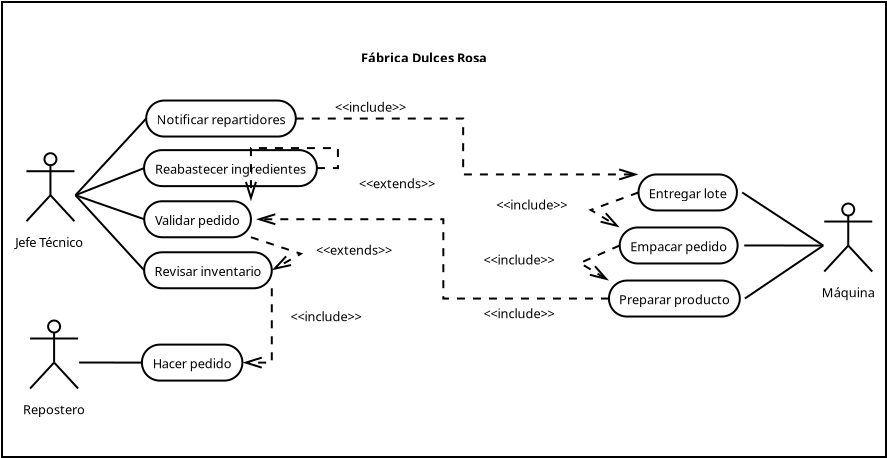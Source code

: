 <?xml version="1.0" encoding="UTF-8"?>
<dia:diagram xmlns:dia="http://www.lysator.liu.se/~alla/dia/">
  <dia:layer name="Background" visible="true" active="true">
    <dia:group>
      <dia:object type="Flowchart - Box" version="0" id="O0">
        <dia:attribute name="obj_pos">
          <dia:point val="0.889,0.631"/>
        </dia:attribute>
        <dia:attribute name="obj_bb">
          <dia:rectangle val="0.839,0.581;45.139,23.431"/>
        </dia:attribute>
        <dia:attribute name="elem_corner">
          <dia:point val="0.889,0.631"/>
        </dia:attribute>
        <dia:attribute name="elem_width">
          <dia:real val="44.2"/>
        </dia:attribute>
        <dia:attribute name="elem_height">
          <dia:real val="22.75"/>
        </dia:attribute>
        <dia:attribute name="show_background">
          <dia:boolean val="true"/>
        </dia:attribute>
        <dia:attribute name="padding">
          <dia:real val="0.5"/>
        </dia:attribute>
        <dia:attribute name="text">
          <dia:composite type="text">
            <dia:attribute name="string">
              <dia:string>##</dia:string>
            </dia:attribute>
            <dia:attribute name="font">
              <dia:font family="sans" style="0" name="Helvetica"/>
            </dia:attribute>
            <dia:attribute name="height">
              <dia:real val="0.8"/>
            </dia:attribute>
            <dia:attribute name="pos">
              <dia:point val="22.989,12.201"/>
            </dia:attribute>
            <dia:attribute name="color">
              <dia:color val="#000000"/>
            </dia:attribute>
            <dia:attribute name="alignment">
              <dia:enum val="1"/>
            </dia:attribute>
          </dia:composite>
        </dia:attribute>
      </dia:object>
      <dia:object type="Standard - Text" version="1" id="O1">
        <dia:attribute name="obj_pos">
          <dia:point val="22.989,12.006"/>
        </dia:attribute>
        <dia:attribute name="obj_bb">
          <dia:rectangle val="22.989,11.411;22.989,12.158"/>
        </dia:attribute>
        <dia:attribute name="text">
          <dia:composite type="text">
            <dia:attribute name="string">
              <dia:string>##</dia:string>
            </dia:attribute>
            <dia:attribute name="font">
              <dia:font family="sans" style="0" name="Helvetica"/>
            </dia:attribute>
            <dia:attribute name="height">
              <dia:real val="0.8"/>
            </dia:attribute>
            <dia:attribute name="pos">
              <dia:point val="22.989,12.006"/>
            </dia:attribute>
            <dia:attribute name="color">
              <dia:color val="#000000"/>
            </dia:attribute>
            <dia:attribute name="alignment">
              <dia:enum val="0"/>
            </dia:attribute>
          </dia:composite>
        </dia:attribute>
        <dia:attribute name="valign">
          <dia:enum val="3"/>
        </dia:attribute>
        <dia:connections>
          <dia:connection handle="0" to="O0" connection="16"/>
        </dia:connections>
      </dia:object>
      <dia:group>
        <dia:object type="UML - Actor" version="0" id="O2">
          <dia:attribute name="obj_pos">
            <dia:point val="3.311,10.292"/>
          </dia:attribute>
          <dia:attribute name="obj_bb">
            <dia:rectangle val="1.429,7.542;5.194,13.042"/>
          </dia:attribute>
          <dia:attribute name="meta">
            <dia:composite type="dict"/>
          </dia:attribute>
          <dia:attribute name="elem_corner">
            <dia:point val="2.061,7.592"/>
          </dia:attribute>
          <dia:attribute name="elem_width">
            <dia:real val="2.5"/>
          </dia:attribute>
          <dia:attribute name="elem_height">
            <dia:real val="5.4"/>
          </dia:attribute>
          <dia:attribute name="line_width">
            <dia:real val="0.1"/>
          </dia:attribute>
          <dia:attribute name="line_colour">
            <dia:color val="#000000"/>
          </dia:attribute>
          <dia:attribute name="fill_colour">
            <dia:color val="#ffffff"/>
          </dia:attribute>
          <dia:attribute name="text">
            <dia:composite type="text">
              <dia:attribute name="string">
                <dia:string>#Jefe Técnico#</dia:string>
              </dia:attribute>
              <dia:attribute name="font">
                <dia:font family="sans" style="0" name="Helvetica"/>
              </dia:attribute>
              <dia:attribute name="height">
                <dia:real val="0.8"/>
              </dia:attribute>
              <dia:attribute name="pos">
                <dia:point val="3.311,12.787"/>
              </dia:attribute>
              <dia:attribute name="color">
                <dia:color val="#000000"/>
              </dia:attribute>
              <dia:attribute name="alignment">
                <dia:enum val="1"/>
              </dia:attribute>
            </dia:composite>
          </dia:attribute>
        </dia:object>
        <dia:object type="UML - Actor" version="0" id="O3">
          <dia:attribute name="obj_pos">
            <dia:point val="3.494,18.656"/>
          </dia:attribute>
          <dia:attribute name="obj_bb">
            <dia:rectangle val="1.879,15.906;5.109,21.406"/>
          </dia:attribute>
          <dia:attribute name="meta">
            <dia:composite type="dict"/>
          </dia:attribute>
          <dia:attribute name="elem_corner">
            <dia:point val="2.244,15.956"/>
          </dia:attribute>
          <dia:attribute name="elem_width">
            <dia:real val="2.5"/>
          </dia:attribute>
          <dia:attribute name="elem_height">
            <dia:real val="5.4"/>
          </dia:attribute>
          <dia:attribute name="line_width">
            <dia:real val="0.1"/>
          </dia:attribute>
          <dia:attribute name="line_colour">
            <dia:color val="#000000"/>
          </dia:attribute>
          <dia:attribute name="fill_colour">
            <dia:color val="#ffffff"/>
          </dia:attribute>
          <dia:attribute name="text">
            <dia:composite type="text">
              <dia:attribute name="string">
                <dia:string>#Repostero#</dia:string>
              </dia:attribute>
              <dia:attribute name="font">
                <dia:font family="sans" style="0" name="Helvetica"/>
              </dia:attribute>
              <dia:attribute name="height">
                <dia:real val="0.8"/>
              </dia:attribute>
              <dia:attribute name="pos">
                <dia:point val="3.494,21.151"/>
              </dia:attribute>
              <dia:attribute name="color">
                <dia:color val="#000000"/>
              </dia:attribute>
              <dia:attribute name="alignment">
                <dia:enum val="1"/>
              </dia:attribute>
            </dia:composite>
          </dia:attribute>
        </dia:object>
        <dia:object type="UML - Activity" version="0" id="O4">
          <dia:attribute name="obj_pos">
            <dia:point val="8.099,5.559"/>
          </dia:attribute>
          <dia:attribute name="obj_bb">
            <dia:rectangle val="8.049,5.509;15.969,7.409"/>
          </dia:attribute>
          <dia:attribute name="meta">
            <dia:composite type="dict"/>
          </dia:attribute>
          <dia:attribute name="elem_corner">
            <dia:point val="8.099,5.559"/>
          </dia:attribute>
          <dia:attribute name="elem_width">
            <dia:real val="7.82"/>
          </dia:attribute>
          <dia:attribute name="elem_height">
            <dia:real val="1.8"/>
          </dia:attribute>
          <dia:attribute name="line_colour">
            <dia:color val="#000000"/>
          </dia:attribute>
          <dia:attribute name="fill_colour">
            <dia:color val="#ffffff"/>
          </dia:attribute>
          <dia:attribute name="text">
            <dia:composite type="text">
              <dia:attribute name="string">
                <dia:string>#Notificar repartidores#</dia:string>
              </dia:attribute>
              <dia:attribute name="font">
                <dia:font family="sans" style="0" name="Helvetica"/>
              </dia:attribute>
              <dia:attribute name="height">
                <dia:real val="0.8"/>
              </dia:attribute>
              <dia:attribute name="pos">
                <dia:point val="12.009,6.654"/>
              </dia:attribute>
              <dia:attribute name="color">
                <dia:color val="#000000"/>
              </dia:attribute>
              <dia:attribute name="alignment">
                <dia:enum val="1"/>
              </dia:attribute>
            </dia:composite>
          </dia:attribute>
        </dia:object>
        <dia:object type="UML - Activity" version="0" id="O5">
          <dia:attribute name="obj_pos">
            <dia:point val="7.992,8.036"/>
          </dia:attribute>
          <dia:attribute name="obj_bb">
            <dia:rectangle val="7.942,7.986;17.232,9.886"/>
          </dia:attribute>
          <dia:attribute name="meta">
            <dia:composite type="dict"/>
          </dia:attribute>
          <dia:attribute name="elem_corner">
            <dia:point val="7.992,8.036"/>
          </dia:attribute>
          <dia:attribute name="elem_width">
            <dia:real val="9.19"/>
          </dia:attribute>
          <dia:attribute name="elem_height">
            <dia:real val="1.8"/>
          </dia:attribute>
          <dia:attribute name="line_colour">
            <dia:color val="#000000"/>
          </dia:attribute>
          <dia:attribute name="fill_colour">
            <dia:color val="#ffffff"/>
          </dia:attribute>
          <dia:attribute name="text">
            <dia:composite type="text">
              <dia:attribute name="string">
                <dia:string>#Reabastecer ingredientes#</dia:string>
              </dia:attribute>
              <dia:attribute name="font">
                <dia:font family="sans" style="0" name="Helvetica"/>
              </dia:attribute>
              <dia:attribute name="height">
                <dia:real val="0.8"/>
              </dia:attribute>
              <dia:attribute name="pos">
                <dia:point val="12.587,9.131"/>
              </dia:attribute>
              <dia:attribute name="color">
                <dia:color val="#000000"/>
              </dia:attribute>
              <dia:attribute name="alignment">
                <dia:enum val="1"/>
              </dia:attribute>
            </dia:composite>
          </dia:attribute>
        </dia:object>
        <dia:object type="UML - Activity" version="0" id="O6">
          <dia:attribute name="obj_pos">
            <dia:point val="8.001,10.593"/>
          </dia:attribute>
          <dia:attribute name="obj_bb">
            <dia:rectangle val="7.951,10.543;13.638,12.443"/>
          </dia:attribute>
          <dia:attribute name="meta">
            <dia:composite type="dict"/>
          </dia:attribute>
          <dia:attribute name="elem_corner">
            <dia:point val="8.001,10.593"/>
          </dia:attribute>
          <dia:attribute name="elem_width">
            <dia:real val="5.588"/>
          </dia:attribute>
          <dia:attribute name="elem_height">
            <dia:real val="1.8"/>
          </dia:attribute>
          <dia:attribute name="line_colour">
            <dia:color val="#000000"/>
          </dia:attribute>
          <dia:attribute name="fill_colour">
            <dia:color val="#ffffff"/>
          </dia:attribute>
          <dia:attribute name="text">
            <dia:composite type="text">
              <dia:attribute name="string">
                <dia:string>#Validar pedido#</dia:string>
              </dia:attribute>
              <dia:attribute name="font">
                <dia:font family="sans" style="0" name="Helvetica"/>
              </dia:attribute>
              <dia:attribute name="height">
                <dia:real val="0.8"/>
              </dia:attribute>
              <dia:attribute name="pos">
                <dia:point val="10.794,11.688"/>
              </dia:attribute>
              <dia:attribute name="color">
                <dia:color val="#000000"/>
              </dia:attribute>
              <dia:attribute name="alignment">
                <dia:enum val="1"/>
              </dia:attribute>
            </dia:composite>
          </dia:attribute>
        </dia:object>
        <dia:object type="UML - Activity" version="0" id="O7">
          <dia:attribute name="obj_pos">
            <dia:point val="7.884,17.762"/>
          </dia:attribute>
          <dia:attribute name="obj_bb">
            <dia:rectangle val="7.834,17.712;13.209,19.612"/>
          </dia:attribute>
          <dia:attribute name="meta">
            <dia:composite type="dict"/>
          </dia:attribute>
          <dia:attribute name="elem_corner">
            <dia:point val="7.884,17.762"/>
          </dia:attribute>
          <dia:attribute name="elem_width">
            <dia:real val="5.275"/>
          </dia:attribute>
          <dia:attribute name="elem_height">
            <dia:real val="1.8"/>
          </dia:attribute>
          <dia:attribute name="line_colour">
            <dia:color val="#000000"/>
          </dia:attribute>
          <dia:attribute name="fill_colour">
            <dia:color val="#ffffff"/>
          </dia:attribute>
          <dia:attribute name="text">
            <dia:composite type="text">
              <dia:attribute name="string">
                <dia:string>#Hacer pedido#</dia:string>
              </dia:attribute>
              <dia:attribute name="font">
                <dia:font family="sans" style="0" name="Helvetica"/>
              </dia:attribute>
              <dia:attribute name="height">
                <dia:real val="0.8"/>
              </dia:attribute>
              <dia:attribute name="pos">
                <dia:point val="10.521,18.857"/>
              </dia:attribute>
              <dia:attribute name="color">
                <dia:color val="#000000"/>
              </dia:attribute>
              <dia:attribute name="alignment">
                <dia:enum val="1"/>
              </dia:attribute>
            </dia:composite>
          </dia:attribute>
        </dia:object>
        <dia:object type="Standard - Line" version="0" id="O8">
          <dia:attribute name="obj_pos">
            <dia:point val="4.561,10.292"/>
          </dia:attribute>
          <dia:attribute name="obj_bb">
            <dia:rectangle val="4.491,6.388;8.17,10.363"/>
          </dia:attribute>
          <dia:attribute name="conn_endpoints">
            <dia:point val="4.561,10.292"/>
            <dia:point val="8.099,6.459"/>
          </dia:attribute>
          <dia:attribute name="numcp">
            <dia:int val="1"/>
          </dia:attribute>
          <dia:connections>
            <dia:connection handle="0" to="O2" connection="4"/>
            <dia:connection handle="1" to="O4" connection="3"/>
          </dia:connections>
        </dia:object>
        <dia:object type="Standard - Line" version="0" id="O9">
          <dia:attribute name="obj_pos">
            <dia:point val="4.561,10.292"/>
          </dia:attribute>
          <dia:attribute name="obj_bb">
            <dia:rectangle val="4.496,8.871;8.057,10.357"/>
          </dia:attribute>
          <dia:attribute name="conn_endpoints">
            <dia:point val="4.561,10.292"/>
            <dia:point val="7.992,8.936"/>
          </dia:attribute>
          <dia:attribute name="numcp">
            <dia:int val="1"/>
          </dia:attribute>
          <dia:connections>
            <dia:connection handle="0" to="O2" connection="4"/>
            <dia:connection handle="1" to="O5" connection="3"/>
          </dia:connections>
        </dia:object>
        <dia:object type="Standard - Line" version="0" id="O10">
          <dia:attribute name="obj_pos">
            <dia:point val="4.561,10.292"/>
          </dia:attribute>
          <dia:attribute name="obj_bb">
            <dia:rectangle val="4.498,10.228;8.064,11.556"/>
          </dia:attribute>
          <dia:attribute name="conn_endpoints">
            <dia:point val="4.561,10.292"/>
            <dia:point val="8.001,11.493"/>
          </dia:attribute>
          <dia:attribute name="numcp">
            <dia:int val="1"/>
          </dia:attribute>
          <dia:connections>
            <dia:connection handle="0" to="O2" connection="4"/>
            <dia:connection handle="1" to="O6" connection="3"/>
          </dia:connections>
        </dia:object>
        <dia:object type="Standard - Line" version="0" id="O11">
          <dia:attribute name="obj_pos">
            <dia:point val="4.744,18.656"/>
          </dia:attribute>
          <dia:attribute name="obj_bb">
            <dia:rectangle val="4.694,18.606;7.934,18.712"/>
          </dia:attribute>
          <dia:attribute name="conn_endpoints">
            <dia:point val="4.744,18.656"/>
            <dia:point val="7.884,18.662"/>
          </dia:attribute>
          <dia:attribute name="numcp">
            <dia:int val="1"/>
          </dia:attribute>
          <dia:connections>
            <dia:connection handle="0" to="O3" connection="4"/>
            <dia:connection handle="1" to="O7" connection="3"/>
          </dia:connections>
        </dia:object>
        <dia:object type="Standard - Line" version="0" id="O12">
          <dia:attribute name="obj_pos">
            <dia:point val="41.951,12.808"/>
          </dia:attribute>
          <dia:attribute name="obj_bb">
            <dia:rectangle val="37.828,10.084;42.02,12.877"/>
          </dia:attribute>
          <dia:attribute name="conn_endpoints">
            <dia:point val="41.951,12.808"/>
            <dia:point val="37.898,10.153"/>
          </dia:attribute>
          <dia:attribute name="numcp">
            <dia:int val="1"/>
          </dia:attribute>
          <dia:connections>
            <dia:connection handle="0" to="O40" connection="3"/>
            <dia:connection handle="1" to="O41" connection="4"/>
          </dia:connections>
        </dia:object>
        <dia:object type="Standard - Text" version="1" id="O13">
          <dia:attribute name="obj_pos">
            <dia:point val="18.837,3.65"/>
          </dia:attribute>
          <dia:attribute name="obj_bb">
            <dia:rectangle val="18.837,3.055;26.067,3.802"/>
          </dia:attribute>
          <dia:attribute name="text">
            <dia:composite type="text">
              <dia:attribute name="string">
                <dia:string>#Fábrica Dulces Rosa#</dia:string>
              </dia:attribute>
              <dia:attribute name="font">
                <dia:font family="sans" style="80" name="Helvetica-Bold"/>
              </dia:attribute>
              <dia:attribute name="height">
                <dia:real val="0.8"/>
              </dia:attribute>
              <dia:attribute name="pos">
                <dia:point val="18.837,3.65"/>
              </dia:attribute>
              <dia:attribute name="color">
                <dia:color val="#000000"/>
              </dia:attribute>
              <dia:attribute name="alignment">
                <dia:enum val="0"/>
              </dia:attribute>
            </dia:composite>
          </dia:attribute>
          <dia:attribute name="valign">
            <dia:enum val="3"/>
          </dia:attribute>
        </dia:object>
        <dia:object type="Standard - Text" version="1" id="O14">
          <dia:attribute name="obj_pos">
            <dia:point val="3.311,12.992"/>
          </dia:attribute>
          <dia:attribute name="obj_bb">
            <dia:rectangle val="3.311,12.397;3.311,13.145"/>
          </dia:attribute>
          <dia:attribute name="text">
            <dia:composite type="text">
              <dia:attribute name="string">
                <dia:string>##</dia:string>
              </dia:attribute>
              <dia:attribute name="font">
                <dia:font family="sans" style="0" name="Helvetica"/>
              </dia:attribute>
              <dia:attribute name="height">
                <dia:real val="0.8"/>
              </dia:attribute>
              <dia:attribute name="pos">
                <dia:point val="3.311,12.992"/>
              </dia:attribute>
              <dia:attribute name="color">
                <dia:color val="#000000"/>
              </dia:attribute>
              <dia:attribute name="alignment">
                <dia:enum val="0"/>
              </dia:attribute>
            </dia:composite>
          </dia:attribute>
          <dia:attribute name="valign">
            <dia:enum val="3"/>
          </dia:attribute>
          <dia:connections>
            <dia:connection handle="0" to="O2" connection="6"/>
          </dia:connections>
        </dia:object>
        <dia:object type="Standard - Text" version="1" id="O15">
          <dia:attribute name="obj_pos">
            <dia:point val="3.311,10.292"/>
          </dia:attribute>
          <dia:attribute name="obj_bb">
            <dia:rectangle val="3.311,9.697;3.311,10.444"/>
          </dia:attribute>
          <dia:attribute name="text">
            <dia:composite type="text">
              <dia:attribute name="string">
                <dia:string>##</dia:string>
              </dia:attribute>
              <dia:attribute name="font">
                <dia:font family="sans" style="0" name="Helvetica"/>
              </dia:attribute>
              <dia:attribute name="height">
                <dia:real val="0.8"/>
              </dia:attribute>
              <dia:attribute name="pos">
                <dia:point val="3.311,10.292"/>
              </dia:attribute>
              <dia:attribute name="color">
                <dia:color val="#000000"/>
              </dia:attribute>
              <dia:attribute name="alignment">
                <dia:enum val="0"/>
              </dia:attribute>
            </dia:composite>
          </dia:attribute>
          <dia:attribute name="valign">
            <dia:enum val="3"/>
          </dia:attribute>
          <dia:connections>
            <dia:connection handle="0" to="O2" connection="8"/>
          </dia:connections>
        </dia:object>
        <dia:object type="Standard - Text" version="1" id="O16">
          <dia:attribute name="obj_pos">
            <dia:point val="13.623,6.264"/>
          </dia:attribute>
          <dia:attribute name="obj_bb">
            <dia:rectangle val="13.623,5.669;13.623,6.417"/>
          </dia:attribute>
          <dia:attribute name="text">
            <dia:composite type="text">
              <dia:attribute name="string">
                <dia:string>##</dia:string>
              </dia:attribute>
              <dia:attribute name="font">
                <dia:font family="sans" style="0" name="Helvetica"/>
              </dia:attribute>
              <dia:attribute name="height">
                <dia:real val="0.8"/>
              </dia:attribute>
              <dia:attribute name="pos">
                <dia:point val="13.623,6.264"/>
              </dia:attribute>
              <dia:attribute name="color">
                <dia:color val="#000000"/>
              </dia:attribute>
              <dia:attribute name="alignment">
                <dia:enum val="0"/>
              </dia:attribute>
            </dia:composite>
          </dia:attribute>
          <dia:attribute name="valign">
            <dia:enum val="3"/>
          </dia:attribute>
        </dia:object>
        <dia:object type="Standard - Text" version="1" id="O17">
          <dia:attribute name="obj_pos">
            <dia:point val="12.35,10.083"/>
          </dia:attribute>
          <dia:attribute name="obj_bb">
            <dia:rectangle val="12.35,9.488;12.35,10.235"/>
          </dia:attribute>
          <dia:attribute name="text">
            <dia:composite type="text">
              <dia:attribute name="string">
                <dia:string>##</dia:string>
              </dia:attribute>
              <dia:attribute name="font">
                <dia:font family="sans" style="0" name="Helvetica"/>
              </dia:attribute>
              <dia:attribute name="height">
                <dia:real val="0.8"/>
              </dia:attribute>
              <dia:attribute name="pos">
                <dia:point val="12.35,10.083"/>
              </dia:attribute>
              <dia:attribute name="color">
                <dia:color val="#000000"/>
              </dia:attribute>
              <dia:attribute name="alignment">
                <dia:enum val="0"/>
              </dia:attribute>
            </dia:composite>
          </dia:attribute>
          <dia:attribute name="valign">
            <dia:enum val="3"/>
          </dia:attribute>
        </dia:object>
        <dia:object type="Standard - Text" version="1" id="O18">
          <dia:attribute name="obj_pos">
            <dia:point val="44.451,15.508"/>
          </dia:attribute>
          <dia:attribute name="obj_bb">
            <dia:rectangle val="44.451,14.913;44.451,15.66"/>
          </dia:attribute>
          <dia:attribute name="text">
            <dia:composite type="text">
              <dia:attribute name="string">
                <dia:string>##</dia:string>
              </dia:attribute>
              <dia:attribute name="font">
                <dia:font family="sans" style="0" name="Helvetica"/>
              </dia:attribute>
              <dia:attribute name="height">
                <dia:real val="0.8"/>
              </dia:attribute>
              <dia:attribute name="pos">
                <dia:point val="44.451,15.508"/>
              </dia:attribute>
              <dia:attribute name="color">
                <dia:color val="#000000"/>
              </dia:attribute>
              <dia:attribute name="alignment">
                <dia:enum val="0"/>
              </dia:attribute>
            </dia:composite>
          </dia:attribute>
          <dia:attribute name="valign">
            <dia:enum val="3"/>
          </dia:attribute>
          <dia:connections>
            <dia:connection handle="0" to="O40" connection="7"/>
          </dia:connections>
        </dia:object>
        <dia:object type="Standard - Text" version="1" id="O19">
          <dia:attribute name="obj_pos">
            <dia:point val="26.068,13.83"/>
          </dia:attribute>
          <dia:attribute name="obj_bb">
            <dia:rectangle val="26.068,13.235;26.068,13.983"/>
          </dia:attribute>
          <dia:attribute name="text">
            <dia:composite type="text">
              <dia:attribute name="string">
                <dia:string>##</dia:string>
              </dia:attribute>
              <dia:attribute name="font">
                <dia:font family="sans" style="0" name="Helvetica"/>
              </dia:attribute>
              <dia:attribute name="height">
                <dia:real val="0.8"/>
              </dia:attribute>
              <dia:attribute name="pos">
                <dia:point val="26.068,13.83"/>
              </dia:attribute>
              <dia:attribute name="color">
                <dia:color val="#000000"/>
              </dia:attribute>
              <dia:attribute name="alignment">
                <dia:enum val="0"/>
              </dia:attribute>
            </dia:composite>
          </dia:attribute>
          <dia:attribute name="valign">
            <dia:enum val="3"/>
          </dia:attribute>
        </dia:object>
        <dia:object type="Standard - Text" version="1" id="O20">
          <dia:attribute name="obj_pos">
            <dia:point val="9.168,13.689"/>
          </dia:attribute>
          <dia:attribute name="obj_bb">
            <dia:rectangle val="9.168,13.094;9.168,13.841"/>
          </dia:attribute>
          <dia:attribute name="text">
            <dia:composite type="text">
              <dia:attribute name="string">
                <dia:string>##</dia:string>
              </dia:attribute>
              <dia:attribute name="font">
                <dia:font family="sans" style="0" name="Helvetica"/>
              </dia:attribute>
              <dia:attribute name="height">
                <dia:real val="0.8"/>
              </dia:attribute>
              <dia:attribute name="pos">
                <dia:point val="9.168,13.689"/>
              </dia:attribute>
              <dia:attribute name="color">
                <dia:color val="#000000"/>
              </dia:attribute>
              <dia:attribute name="alignment">
                <dia:enum val="0"/>
              </dia:attribute>
            </dia:composite>
          </dia:attribute>
          <dia:attribute name="valign">
            <dia:enum val="3"/>
          </dia:attribute>
        </dia:object>
        <dia:object type="Standard - Text" version="1" id="O21">
          <dia:attribute name="obj_pos">
            <dia:point val="25.573,19.346"/>
          </dia:attribute>
          <dia:attribute name="obj_bb">
            <dia:rectangle val="25.573,18.751;25.573,19.498"/>
          </dia:attribute>
          <dia:attribute name="text">
            <dia:composite type="text">
              <dia:attribute name="string">
                <dia:string>##</dia:string>
              </dia:attribute>
              <dia:attribute name="font">
                <dia:font family="sans" style="0" name="Helvetica"/>
              </dia:attribute>
              <dia:attribute name="height">
                <dia:real val="0.8"/>
              </dia:attribute>
              <dia:attribute name="pos">
                <dia:point val="25.573,19.346"/>
              </dia:attribute>
              <dia:attribute name="color">
                <dia:color val="#000000"/>
              </dia:attribute>
              <dia:attribute name="alignment">
                <dia:enum val="0"/>
              </dia:attribute>
            </dia:composite>
          </dia:attribute>
          <dia:attribute name="valign">
            <dia:enum val="3"/>
          </dia:attribute>
        </dia:object>
        <dia:object type="Standard - Text" version="1" id="O22">
          <dia:attribute name="obj_pos">
            <dia:point val="3.494,18.656"/>
          </dia:attribute>
          <dia:attribute name="obj_bb">
            <dia:rectangle val="3.494,18.061;3.494,18.808"/>
          </dia:attribute>
          <dia:attribute name="text">
            <dia:composite type="text">
              <dia:attribute name="string">
                <dia:string>##</dia:string>
              </dia:attribute>
              <dia:attribute name="font">
                <dia:font family="sans" style="0" name="Helvetica"/>
              </dia:attribute>
              <dia:attribute name="height">
                <dia:real val="0.8"/>
              </dia:attribute>
              <dia:attribute name="pos">
                <dia:point val="3.494,18.656"/>
              </dia:attribute>
              <dia:attribute name="color">
                <dia:color val="#000000"/>
              </dia:attribute>
              <dia:attribute name="alignment">
                <dia:enum val="0"/>
              </dia:attribute>
            </dia:composite>
          </dia:attribute>
          <dia:attribute name="valign">
            <dia:enum val="3"/>
          </dia:attribute>
          <dia:connections>
            <dia:connection handle="0" to="O3" connection="8"/>
          </dia:connections>
        </dia:object>
        <dia:object type="UML - Activity" version="0" id="O23">
          <dia:attribute name="obj_pos">
            <dia:point val="7.996,13.145"/>
          </dia:attribute>
          <dia:attribute name="obj_bb">
            <dia:rectangle val="7.946,13.095;14.844,14.995"/>
          </dia:attribute>
          <dia:attribute name="meta">
            <dia:composite type="dict"/>
          </dia:attribute>
          <dia:attribute name="elem_corner">
            <dia:point val="7.996,13.145"/>
          </dia:attribute>
          <dia:attribute name="elem_width">
            <dia:real val="6.798"/>
          </dia:attribute>
          <dia:attribute name="elem_height">
            <dia:real val="1.8"/>
          </dia:attribute>
          <dia:attribute name="line_colour">
            <dia:color val="#000000"/>
          </dia:attribute>
          <dia:attribute name="fill_colour">
            <dia:color val="#ffffff"/>
          </dia:attribute>
          <dia:attribute name="text">
            <dia:composite type="text">
              <dia:attribute name="string">
                <dia:string>#Revisar inventario#</dia:string>
              </dia:attribute>
              <dia:attribute name="font">
                <dia:font family="sans" style="0" name="Helvetica"/>
              </dia:attribute>
              <dia:attribute name="height">
                <dia:real val="0.8"/>
              </dia:attribute>
              <dia:attribute name="pos">
                <dia:point val="11.395,14.24"/>
              </dia:attribute>
              <dia:attribute name="color">
                <dia:color val="#000000"/>
              </dia:attribute>
              <dia:attribute name="alignment">
                <dia:enum val="1"/>
              </dia:attribute>
            </dia:composite>
          </dia:attribute>
        </dia:object>
        <dia:object type="Standard - Line" version="0" id="O24">
          <dia:attribute name="obj_pos">
            <dia:point val="4.561,10.292"/>
          </dia:attribute>
          <dia:attribute name="obj_bb">
            <dia:rectangle val="4.491,10.221;8.067,14.116"/>
          </dia:attribute>
          <dia:attribute name="conn_endpoints">
            <dia:point val="4.561,10.292"/>
            <dia:point val="7.996,14.045"/>
          </dia:attribute>
          <dia:attribute name="numcp">
            <dia:int val="1"/>
          </dia:attribute>
          <dia:connections>
            <dia:connection handle="0" to="O2" connection="4"/>
            <dia:connection handle="1" to="O23" connection="3"/>
          </dia:connections>
        </dia:object>
        <dia:object type="Standard - Text" version="1" id="O25">
          <dia:attribute name="obj_pos">
            <dia:point val="11.572,11.638"/>
          </dia:attribute>
          <dia:attribute name="obj_bb">
            <dia:rectangle val="11.572,11.043;11.572,11.791"/>
          </dia:attribute>
          <dia:attribute name="text">
            <dia:composite type="text">
              <dia:attribute name="string">
                <dia:string>##</dia:string>
              </dia:attribute>
              <dia:attribute name="font">
                <dia:font family="sans" style="0" name="Helvetica"/>
              </dia:attribute>
              <dia:attribute name="height">
                <dia:real val="0.8"/>
              </dia:attribute>
              <dia:attribute name="pos">
                <dia:point val="11.572,11.638"/>
              </dia:attribute>
              <dia:attribute name="color">
                <dia:color val="#000000"/>
              </dia:attribute>
              <dia:attribute name="alignment">
                <dia:enum val="0"/>
              </dia:attribute>
            </dia:composite>
          </dia:attribute>
          <dia:attribute name="valign">
            <dia:enum val="3"/>
          </dia:attribute>
        </dia:object>
        <dia:object type="UML - Dependency" version="1" id="O26">
          <dia:attribute name="obj_pos">
            <dia:point val="14.794,14.945"/>
          </dia:attribute>
          <dia:attribute name="obj_bb">
            <dia:rectangle val="12.709,14.895;14.844,20.262"/>
          </dia:attribute>
          <dia:attribute name="meta">
            <dia:composite type="dict"/>
          </dia:attribute>
          <dia:attribute name="orth_points">
            <dia:point val="14.794,14.945"/>
            <dia:point val="14.794,18.662"/>
            <dia:point val="13.159,18.662"/>
          </dia:attribute>
          <dia:attribute name="orth_orient">
            <dia:enum val="1"/>
            <dia:enum val="0"/>
          </dia:attribute>
          <dia:attribute name="orth_autoroute">
            <dia:boolean val="true"/>
          </dia:attribute>
          <dia:attribute name="text_colour">
            <dia:color val="#000000"/>
          </dia:attribute>
          <dia:attribute name="line_colour">
            <dia:color val="#000000"/>
          </dia:attribute>
          <dia:attribute name="name">
            <dia:string>##</dia:string>
          </dia:attribute>
          <dia:attribute name="stereotype">
            <dia:string>##</dia:string>
          </dia:attribute>
          <dia:attribute name="draw_arrow">
            <dia:boolean val="true"/>
          </dia:attribute>
          <dia:connections>
            <dia:connection handle="0" to="O23" connection="7"/>
            <dia:connection handle="1" to="O7" connection="4"/>
          </dia:connections>
        </dia:object>
        <dia:object type="Standard - Text" version="1" id="O27">
          <dia:attribute name="obj_pos">
            <dia:point val="15.32,16.588"/>
          </dia:attribute>
          <dia:attribute name="obj_bb">
            <dia:rectangle val="15.32,15.993;19.79,16.74"/>
          </dia:attribute>
          <dia:attribute name="text">
            <dia:composite type="text">
              <dia:attribute name="string">
                <dia:string>#&lt;&lt;include&gt;&gt;#</dia:string>
              </dia:attribute>
              <dia:attribute name="font">
                <dia:font family="sans" style="0" name="Helvetica"/>
              </dia:attribute>
              <dia:attribute name="height">
                <dia:real val="0.8"/>
              </dia:attribute>
              <dia:attribute name="pos">
                <dia:point val="15.32,16.588"/>
              </dia:attribute>
              <dia:attribute name="color">
                <dia:color val="#000000"/>
              </dia:attribute>
              <dia:attribute name="alignment">
                <dia:enum val="0"/>
              </dia:attribute>
            </dia:composite>
          </dia:attribute>
          <dia:attribute name="valign">
            <dia:enum val="3"/>
          </dia:attribute>
        </dia:object>
        <dia:object type="UML - Dependency" version="1" id="O28">
          <dia:attribute name="obj_pos">
            <dia:point val="13.588,12.393"/>
          </dia:attribute>
          <dia:attribute name="obj_bb">
            <dia:rectangle val="13.538,12.343;16.344,14.819"/>
          </dia:attribute>
          <dia:attribute name="meta">
            <dia:composite type="dict"/>
          </dia:attribute>
          <dia:attribute name="orth_points">
            <dia:point val="13.588,12.393"/>
            <dia:point val="16.244,12.393"/>
            <dia:point val="16.244,14.045"/>
            <dia:point val="14.794,14.045"/>
          </dia:attribute>
          <dia:attribute name="orth_orient">
            <dia:enum val="0"/>
            <dia:enum val="1"/>
            <dia:enum val="0"/>
          </dia:attribute>
          <dia:attribute name="orth_autoroute">
            <dia:boolean val="true"/>
          </dia:attribute>
          <dia:attribute name="text_colour">
            <dia:color val="#000000"/>
          </dia:attribute>
          <dia:attribute name="line_colour">
            <dia:color val="#000000"/>
          </dia:attribute>
          <dia:attribute name="name">
            <dia:string>##</dia:string>
          </dia:attribute>
          <dia:attribute name="stereotype">
            <dia:string>##</dia:string>
          </dia:attribute>
          <dia:attribute name="draw_arrow">
            <dia:boolean val="true"/>
          </dia:attribute>
          <dia:connections>
            <dia:connection handle="0" to="O6" connection="7"/>
            <dia:connection handle="1" to="O23" connection="4"/>
          </dia:connections>
        </dia:object>
        <dia:object type="Standard - Text" version="1" id="O29">
          <dia:attribute name="obj_pos">
            <dia:point val="16.593,13.264"/>
          </dia:attribute>
          <dia:attribute name="obj_bb">
            <dia:rectangle val="16.593,12.669;21.297,13.417"/>
          </dia:attribute>
          <dia:attribute name="text">
            <dia:composite type="text">
              <dia:attribute name="string">
                <dia:string>#&lt;&lt;extends&gt;&gt;#</dia:string>
              </dia:attribute>
              <dia:attribute name="font">
                <dia:font family="sans" style="0" name="Helvetica"/>
              </dia:attribute>
              <dia:attribute name="height">
                <dia:real val="0.8"/>
              </dia:attribute>
              <dia:attribute name="pos">
                <dia:point val="16.593,13.264"/>
              </dia:attribute>
              <dia:attribute name="color">
                <dia:color val="#000000"/>
              </dia:attribute>
              <dia:attribute name="alignment">
                <dia:enum val="0"/>
              </dia:attribute>
            </dia:composite>
          </dia:attribute>
          <dia:attribute name="valign">
            <dia:enum val="3"/>
          </dia:attribute>
        </dia:object>
        <dia:object type="UML - Dependency" version="1" id="O30">
          <dia:attribute name="obj_pos">
            <dia:point val="17.182,8.936"/>
          </dia:attribute>
          <dia:attribute name="obj_bb">
            <dia:rectangle val="13.138,8.886;18.332,11.365"/>
          </dia:attribute>
          <dia:attribute name="meta">
            <dia:composite type="dict"/>
          </dia:attribute>
          <dia:attribute name="orth_points">
            <dia:point val="17.182,8.936"/>
            <dia:point val="18.232,8.936"/>
            <dia:point val="18.232,10.593"/>
            <dia:point val="13.588,10.593"/>
          </dia:attribute>
          <dia:attribute name="orth_orient">
            <dia:enum val="0"/>
            <dia:enum val="1"/>
            <dia:enum val="0"/>
          </dia:attribute>
          <dia:attribute name="orth_autoroute">
            <dia:boolean val="true"/>
          </dia:attribute>
          <dia:attribute name="text_colour">
            <dia:color val="#000000"/>
          </dia:attribute>
          <dia:attribute name="line_colour">
            <dia:color val="#000000"/>
          </dia:attribute>
          <dia:attribute name="name">
            <dia:string>##</dia:string>
          </dia:attribute>
          <dia:attribute name="stereotype">
            <dia:string>##</dia:string>
          </dia:attribute>
          <dia:attribute name="draw_arrow">
            <dia:boolean val="true"/>
          </dia:attribute>
          <dia:connections>
            <dia:connection handle="0" to="O5" connection="4"/>
            <dia:connection handle="1" to="O6" connection="2"/>
          </dia:connections>
        </dia:object>
        <dia:object type="Standard - Text" version="1" id="O31">
          <dia:attribute name="obj_pos">
            <dia:point val="18.742,9.942"/>
          </dia:attribute>
          <dia:attribute name="obj_bb">
            <dia:rectangle val="18.742,9.347;23.447,10.095"/>
          </dia:attribute>
          <dia:attribute name="text">
            <dia:composite type="text">
              <dia:attribute name="string">
                <dia:string>#&lt;&lt;extends&gt;&gt;#</dia:string>
              </dia:attribute>
              <dia:attribute name="font">
                <dia:font family="sans" style="0" name="Helvetica"/>
              </dia:attribute>
              <dia:attribute name="height">
                <dia:real val="0.8"/>
              </dia:attribute>
              <dia:attribute name="pos">
                <dia:point val="18.742,9.942"/>
              </dia:attribute>
              <dia:attribute name="color">
                <dia:color val="#000000"/>
              </dia:attribute>
              <dia:attribute name="alignment">
                <dia:enum val="0"/>
              </dia:attribute>
            </dia:composite>
          </dia:attribute>
          <dia:attribute name="valign">
            <dia:enum val="3"/>
          </dia:attribute>
        </dia:object>
        <dia:object type="Standard - Text" version="1" id="O32">
          <dia:attribute name="obj_pos">
            <dia:point val="43.201,12.808"/>
          </dia:attribute>
          <dia:attribute name="obj_bb">
            <dia:rectangle val="43.201,12.213;43.201,12.96"/>
          </dia:attribute>
          <dia:attribute name="text">
            <dia:composite type="text">
              <dia:attribute name="string">
                <dia:string>##</dia:string>
              </dia:attribute>
              <dia:attribute name="font">
                <dia:font family="sans" style="0" name="Helvetica"/>
              </dia:attribute>
              <dia:attribute name="height">
                <dia:real val="0.8"/>
              </dia:attribute>
              <dia:attribute name="pos">
                <dia:point val="43.201,12.808"/>
              </dia:attribute>
              <dia:attribute name="color">
                <dia:color val="#000000"/>
              </dia:attribute>
              <dia:attribute name="alignment">
                <dia:enum val="0"/>
              </dia:attribute>
            </dia:composite>
          </dia:attribute>
          <dia:attribute name="valign">
            <dia:enum val="3"/>
          </dia:attribute>
          <dia:connections>
            <dia:connection handle="0" to="O40" connection="8"/>
          </dia:connections>
        </dia:object>
        <dia:object type="Standard - Text" version="1" id="O33">
          <dia:attribute name="obj_pos">
            <dia:point val="30.31,10.436"/>
          </dia:attribute>
          <dia:attribute name="obj_bb">
            <dia:rectangle val="30.31,9.841;30.31,10.589"/>
          </dia:attribute>
          <dia:attribute name="text">
            <dia:composite type="text">
              <dia:attribute name="string">
                <dia:string>##</dia:string>
              </dia:attribute>
              <dia:attribute name="font">
                <dia:font family="sans" style="0" name="Helvetica"/>
              </dia:attribute>
              <dia:attribute name="height">
                <dia:real val="0.8"/>
              </dia:attribute>
              <dia:attribute name="pos">
                <dia:point val="30.31,10.436"/>
              </dia:attribute>
              <dia:attribute name="color">
                <dia:color val="#000000"/>
              </dia:attribute>
              <dia:attribute name="alignment">
                <dia:enum val="0"/>
              </dia:attribute>
            </dia:composite>
          </dia:attribute>
          <dia:attribute name="valign">
            <dia:enum val="3"/>
          </dia:attribute>
        </dia:object>
        <dia:object type="UML - Dependency" version="1" id="O34">
          <dia:attribute name="obj_pos">
            <dia:point val="31.237,15.459"/>
          </dia:attribute>
          <dia:attribute name="obj_bb">
            <dia:rectangle val="13.138,11.043;31.287,15.509"/>
          </dia:attribute>
          <dia:attribute name="meta">
            <dia:composite type="dict"/>
          </dia:attribute>
          <dia:attribute name="orth_points">
            <dia:point val="31.237,15.459"/>
            <dia:point val="22.956,15.459"/>
            <dia:point val="22.956,11.493"/>
            <dia:point val="13.588,11.493"/>
          </dia:attribute>
          <dia:attribute name="orth_orient">
            <dia:enum val="0"/>
            <dia:enum val="1"/>
            <dia:enum val="0"/>
          </dia:attribute>
          <dia:attribute name="orth_autoroute">
            <dia:boolean val="false"/>
          </dia:attribute>
          <dia:attribute name="text_colour">
            <dia:color val="#000000"/>
          </dia:attribute>
          <dia:attribute name="line_colour">
            <dia:color val="#000000"/>
          </dia:attribute>
          <dia:attribute name="name">
            <dia:string>##</dia:string>
          </dia:attribute>
          <dia:attribute name="stereotype">
            <dia:string>##</dia:string>
          </dia:attribute>
          <dia:attribute name="draw_arrow">
            <dia:boolean val="true"/>
          </dia:attribute>
          <dia:connections>
            <dia:connection handle="0" to="O43" connection="3"/>
            <dia:connection handle="1" to="O6" connection="4"/>
          </dia:connections>
        </dia:object>
        <dia:object type="Standard - Text" version="1" id="O35">
          <dia:attribute name="obj_pos">
            <dia:point val="24.965,16.448"/>
          </dia:attribute>
          <dia:attribute name="obj_bb">
            <dia:rectangle val="24.965,15.853;29.435,16.6"/>
          </dia:attribute>
          <dia:attribute name="text">
            <dia:composite type="text">
              <dia:attribute name="string">
                <dia:string>#&lt;&lt;include&gt;&gt;#</dia:string>
              </dia:attribute>
              <dia:attribute name="font">
                <dia:font family="sans" style="0" name="Helvetica"/>
              </dia:attribute>
              <dia:attribute name="height">
                <dia:real val="0.8"/>
              </dia:attribute>
              <dia:attribute name="pos">
                <dia:point val="24.965,16.448"/>
              </dia:attribute>
              <dia:attribute name="color">
                <dia:color val="#000000"/>
              </dia:attribute>
              <dia:attribute name="alignment">
                <dia:enum val="0"/>
              </dia:attribute>
            </dia:composite>
          </dia:attribute>
          <dia:attribute name="valign">
            <dia:enum val="3"/>
          </dia:attribute>
        </dia:object>
        <dia:object type="UML - Dependency" version="1" id="O36">
          <dia:attribute name="obj_pos">
            <dia:point val="31.775,12.804"/>
          </dia:attribute>
          <dia:attribute name="obj_bb">
            <dia:rectangle val="29.737,12.754;31.825,15.281"/>
          </dia:attribute>
          <dia:attribute name="meta">
            <dia:composite type="dict"/>
          </dia:attribute>
          <dia:attribute name="orth_points">
            <dia:point val="31.775,12.804"/>
            <dia:point val="29.787,12.804"/>
            <dia:point val="29.787,14.559"/>
            <dia:point val="31.237,14.559"/>
          </dia:attribute>
          <dia:attribute name="orth_orient">
            <dia:enum val="0"/>
            <dia:enum val="1"/>
            <dia:enum val="0"/>
          </dia:attribute>
          <dia:attribute name="orth_autoroute">
            <dia:boolean val="true"/>
          </dia:attribute>
          <dia:attribute name="text_colour">
            <dia:color val="#000000"/>
          </dia:attribute>
          <dia:attribute name="line_colour">
            <dia:color val="#000000"/>
          </dia:attribute>
          <dia:attribute name="name">
            <dia:string>##</dia:string>
          </dia:attribute>
          <dia:attribute name="stereotype">
            <dia:string>##</dia:string>
          </dia:attribute>
          <dia:attribute name="draw_arrow">
            <dia:boolean val="true"/>
          </dia:attribute>
          <dia:connections>
            <dia:connection handle="0" to="O42" connection="3"/>
            <dia:connection handle="1" to="O43" connection="0"/>
          </dia:connections>
        </dia:object>
        <dia:object type="Standard - Text" version="1" id="O37">
          <dia:attribute name="obj_pos">
            <dia:point val="24.965,13.761"/>
          </dia:attribute>
          <dia:attribute name="obj_bb">
            <dia:rectangle val="24.965,13.166;29.435,13.913"/>
          </dia:attribute>
          <dia:attribute name="text">
            <dia:composite type="text">
              <dia:attribute name="string">
                <dia:string>#&lt;&lt;include&gt;&gt;#</dia:string>
              </dia:attribute>
              <dia:attribute name="font">
                <dia:font family="sans" style="0" name="Helvetica"/>
              </dia:attribute>
              <dia:attribute name="height">
                <dia:real val="0.8"/>
              </dia:attribute>
              <dia:attribute name="pos">
                <dia:point val="24.965,13.761"/>
              </dia:attribute>
              <dia:attribute name="color">
                <dia:color val="#000000"/>
              </dia:attribute>
              <dia:attribute name="alignment">
                <dia:enum val="0"/>
              </dia:attribute>
            </dia:composite>
          </dia:attribute>
          <dia:attribute name="valign">
            <dia:enum val="3"/>
          </dia:attribute>
        </dia:object>
        <dia:object type="Standard - Line" version="0" id="O38">
          <dia:attribute name="obj_pos">
            <dia:point val="41.951,12.808"/>
          </dia:attribute>
          <dia:attribute name="obj_bb">
            <dia:rectangle val="37.95,12.754;42.001,12.858"/>
          </dia:attribute>
          <dia:attribute name="conn_endpoints">
            <dia:point val="41.951,12.808"/>
            <dia:point val="38.0,12.804"/>
          </dia:attribute>
          <dia:attribute name="numcp">
            <dia:int val="1"/>
          </dia:attribute>
          <dia:connections>
            <dia:connection handle="0" to="O40" connection="3"/>
            <dia:connection handle="1" to="O42" connection="4"/>
          </dia:connections>
        </dia:object>
        <dia:object type="Standard - Line" version="0" id="O39">
          <dia:attribute name="obj_pos">
            <dia:point val="41.951,12.808"/>
          </dia:attribute>
          <dia:attribute name="obj_bb">
            <dia:rectangle val="37.96,12.739;42.02,15.528"/>
          </dia:attribute>
          <dia:attribute name="conn_endpoints">
            <dia:point val="41.951,12.808"/>
            <dia:point val="38.03,15.459"/>
          </dia:attribute>
          <dia:attribute name="numcp">
            <dia:int val="1"/>
          </dia:attribute>
          <dia:connections>
            <dia:connection handle="0" to="O40" connection="3"/>
            <dia:connection handle="1" to="O43" connection="4"/>
          </dia:connections>
        </dia:object>
        <dia:object type="UML - Actor" version="0" id="O40">
          <dia:attribute name="obj_pos">
            <dia:point val="43.201,12.808"/>
          </dia:attribute>
          <dia:attribute name="obj_bb">
            <dia:rectangle val="41.835,10.058;44.567,15.558"/>
          </dia:attribute>
          <dia:attribute name="meta">
            <dia:composite type="dict"/>
          </dia:attribute>
          <dia:attribute name="elem_corner">
            <dia:point val="41.951,10.108"/>
          </dia:attribute>
          <dia:attribute name="elem_width">
            <dia:real val="2.5"/>
          </dia:attribute>
          <dia:attribute name="elem_height">
            <dia:real val="5.4"/>
          </dia:attribute>
          <dia:attribute name="line_width">
            <dia:real val="0.1"/>
          </dia:attribute>
          <dia:attribute name="line_colour">
            <dia:color val="#000000"/>
          </dia:attribute>
          <dia:attribute name="fill_colour">
            <dia:color val="#ffffff"/>
          </dia:attribute>
          <dia:attribute name="text">
            <dia:composite type="text">
              <dia:attribute name="string">
                <dia:string>#Máquina#</dia:string>
              </dia:attribute>
              <dia:attribute name="font">
                <dia:font family="sans" style="0" name="Helvetica"/>
              </dia:attribute>
              <dia:attribute name="height">
                <dia:real val="0.8"/>
              </dia:attribute>
              <dia:attribute name="pos">
                <dia:point val="43.201,15.303"/>
              </dia:attribute>
              <dia:attribute name="color">
                <dia:color val="#000000"/>
              </dia:attribute>
              <dia:attribute name="alignment">
                <dia:enum val="1"/>
              </dia:attribute>
            </dia:composite>
          </dia:attribute>
        </dia:object>
        <dia:object type="UML - Activity" version="0" id="O41">
          <dia:attribute name="obj_pos">
            <dia:point val="32.715,9.253"/>
          </dia:attribute>
          <dia:attribute name="obj_bb">
            <dia:rectangle val="32.665,9.203;37.947,11.103"/>
          </dia:attribute>
          <dia:attribute name="meta">
            <dia:composite type="dict"/>
          </dia:attribute>
          <dia:attribute name="elem_corner">
            <dia:point val="32.715,9.253"/>
          </dia:attribute>
          <dia:attribute name="elem_width">
            <dia:real val="5.183"/>
          </dia:attribute>
          <dia:attribute name="elem_height">
            <dia:real val="1.8"/>
          </dia:attribute>
          <dia:attribute name="line_colour">
            <dia:color val="#000000"/>
          </dia:attribute>
          <dia:attribute name="fill_colour">
            <dia:color val="#ffffff"/>
          </dia:attribute>
          <dia:attribute name="text">
            <dia:composite type="text">
              <dia:attribute name="string">
                <dia:string>#Entregar lote#</dia:string>
              </dia:attribute>
              <dia:attribute name="font">
                <dia:font family="sans" style="0" name="Helvetica"/>
              </dia:attribute>
              <dia:attribute name="height">
                <dia:real val="0.8"/>
              </dia:attribute>
              <dia:attribute name="pos">
                <dia:point val="35.306,10.348"/>
              </dia:attribute>
              <dia:attribute name="color">
                <dia:color val="#000000"/>
              </dia:attribute>
              <dia:attribute name="alignment">
                <dia:enum val="1"/>
              </dia:attribute>
            </dia:composite>
          </dia:attribute>
        </dia:object>
        <dia:object type="UML - Activity" version="0" id="O42">
          <dia:attribute name="obj_pos">
            <dia:point val="31.775,11.904"/>
          </dia:attribute>
          <dia:attribute name="obj_bb">
            <dia:rectangle val="31.725,11.854;38.05,13.754"/>
          </dia:attribute>
          <dia:attribute name="meta">
            <dia:composite type="dict"/>
          </dia:attribute>
          <dia:attribute name="elem_corner">
            <dia:point val="31.775,11.904"/>
          </dia:attribute>
          <dia:attribute name="elem_width">
            <dia:real val="6.225"/>
          </dia:attribute>
          <dia:attribute name="elem_height">
            <dia:real val="1.8"/>
          </dia:attribute>
          <dia:attribute name="line_colour">
            <dia:color val="#000000"/>
          </dia:attribute>
          <dia:attribute name="fill_colour">
            <dia:color val="#ffffff"/>
          </dia:attribute>
          <dia:attribute name="text">
            <dia:composite type="text">
              <dia:attribute name="string">
                <dia:string>#Empacar pedido#</dia:string>
              </dia:attribute>
              <dia:attribute name="font">
                <dia:font family="sans" style="0" name="Helvetica"/>
              </dia:attribute>
              <dia:attribute name="height">
                <dia:real val="0.8"/>
              </dia:attribute>
              <dia:attribute name="pos">
                <dia:point val="34.888,12.999"/>
              </dia:attribute>
              <dia:attribute name="color">
                <dia:color val="#000000"/>
              </dia:attribute>
              <dia:attribute name="alignment">
                <dia:enum val="1"/>
              </dia:attribute>
            </dia:composite>
          </dia:attribute>
        </dia:object>
        <dia:object type="UML - Activity" version="0" id="O43">
          <dia:attribute name="obj_pos">
            <dia:point val="31.237,14.559"/>
          </dia:attribute>
          <dia:attribute name="obj_bb">
            <dia:rectangle val="31.187,14.509;38.08,16.409"/>
          </dia:attribute>
          <dia:attribute name="meta">
            <dia:composite type="dict"/>
          </dia:attribute>
          <dia:attribute name="elem_corner">
            <dia:point val="31.237,14.559"/>
          </dia:attribute>
          <dia:attribute name="elem_width">
            <dia:real val="6.792"/>
          </dia:attribute>
          <dia:attribute name="elem_height">
            <dia:real val="1.8"/>
          </dia:attribute>
          <dia:attribute name="line_colour">
            <dia:color val="#000000"/>
          </dia:attribute>
          <dia:attribute name="fill_colour">
            <dia:color val="#ffffff"/>
          </dia:attribute>
          <dia:attribute name="text">
            <dia:composite type="text">
              <dia:attribute name="string">
                <dia:string>#Preparar producto#</dia:string>
              </dia:attribute>
              <dia:attribute name="font">
                <dia:font family="sans" style="0" name="Helvetica"/>
              </dia:attribute>
              <dia:attribute name="height">
                <dia:real val="0.8"/>
              </dia:attribute>
              <dia:attribute name="pos">
                <dia:point val="34.633,15.654"/>
              </dia:attribute>
              <dia:attribute name="color">
                <dia:color val="#000000"/>
              </dia:attribute>
              <dia:attribute name="alignment">
                <dia:enum val="1"/>
              </dia:attribute>
            </dia:composite>
          </dia:attribute>
        </dia:object>
        <dia:object type="UML - Dependency" version="1" id="O44">
          <dia:attribute name="obj_pos">
            <dia:point val="32.715,10.153"/>
          </dia:attribute>
          <dia:attribute name="obj_bb">
            <dia:rectangle val="30.275,10.103;32.765,12.628"/>
          </dia:attribute>
          <dia:attribute name="meta">
            <dia:composite type="dict"/>
          </dia:attribute>
          <dia:attribute name="orth_points">
            <dia:point val="32.715,10.153"/>
            <dia:point val="30.325,10.153"/>
            <dia:point val="30.325,11.904"/>
            <dia:point val="31.775,11.904"/>
          </dia:attribute>
          <dia:attribute name="orth_orient">
            <dia:enum val="0"/>
            <dia:enum val="1"/>
            <dia:enum val="0"/>
          </dia:attribute>
          <dia:attribute name="orth_autoroute">
            <dia:boolean val="true"/>
          </dia:attribute>
          <dia:attribute name="text_colour">
            <dia:color val="#000000"/>
          </dia:attribute>
          <dia:attribute name="line_colour">
            <dia:color val="#000000"/>
          </dia:attribute>
          <dia:attribute name="name">
            <dia:string>##</dia:string>
          </dia:attribute>
          <dia:attribute name="stereotype">
            <dia:string>##</dia:string>
          </dia:attribute>
          <dia:attribute name="draw_arrow">
            <dia:boolean val="true"/>
          </dia:attribute>
          <dia:connections>
            <dia:connection handle="0" to="O41" connection="3"/>
            <dia:connection handle="1" to="O42" connection="0"/>
          </dia:connections>
        </dia:object>
        <dia:object type="Standard - Text" version="1" id="O45">
          <dia:attribute name="obj_pos">
            <dia:point val="25.601,11.003"/>
          </dia:attribute>
          <dia:attribute name="obj_bb">
            <dia:rectangle val="25.601,10.408;30.071,11.155"/>
          </dia:attribute>
          <dia:attribute name="text">
            <dia:composite type="text">
              <dia:attribute name="string">
                <dia:string>#&lt;&lt;include&gt;&gt;#</dia:string>
              </dia:attribute>
              <dia:attribute name="font">
                <dia:font family="sans" style="0" name="Helvetica"/>
              </dia:attribute>
              <dia:attribute name="height">
                <dia:real val="0.8"/>
              </dia:attribute>
              <dia:attribute name="pos">
                <dia:point val="25.601,11.003"/>
              </dia:attribute>
              <dia:attribute name="color">
                <dia:color val="#000000"/>
              </dia:attribute>
              <dia:attribute name="alignment">
                <dia:enum val="0"/>
              </dia:attribute>
            </dia:composite>
          </dia:attribute>
          <dia:attribute name="valign">
            <dia:enum val="3"/>
          </dia:attribute>
        </dia:object>
        <dia:object type="UML - Dependency" version="1" id="O46">
          <dia:attribute name="obj_pos">
            <dia:point val="15.919,6.459"/>
          </dia:attribute>
          <dia:attribute name="obj_bb">
            <dia:rectangle val="15.869,6.409;33.165,9.703"/>
          </dia:attribute>
          <dia:attribute name="meta">
            <dia:composite type="dict"/>
          </dia:attribute>
          <dia:attribute name="orth_points">
            <dia:point val="15.919,6.459"/>
            <dia:point val="24.117,6.459"/>
            <dia:point val="24.117,9.253"/>
            <dia:point val="32.715,9.253"/>
          </dia:attribute>
          <dia:attribute name="orth_orient">
            <dia:enum val="0"/>
            <dia:enum val="1"/>
            <dia:enum val="0"/>
          </dia:attribute>
          <dia:attribute name="orth_autoroute">
            <dia:boolean val="true"/>
          </dia:attribute>
          <dia:attribute name="text_colour">
            <dia:color val="#000000"/>
          </dia:attribute>
          <dia:attribute name="line_colour">
            <dia:color val="#000000"/>
          </dia:attribute>
          <dia:attribute name="name">
            <dia:string>##</dia:string>
          </dia:attribute>
          <dia:attribute name="stereotype">
            <dia:string>##</dia:string>
          </dia:attribute>
          <dia:attribute name="draw_arrow">
            <dia:boolean val="true"/>
          </dia:attribute>
          <dia:connections>
            <dia:connection handle="0" to="O4" connection="4"/>
            <dia:connection handle="1" to="O41" connection="0"/>
          </dia:connections>
        </dia:object>
        <dia:object type="Standard - Text" version="1" id="O47">
          <dia:attribute name="obj_pos">
            <dia:point val="17.54,6.124"/>
          </dia:attribute>
          <dia:attribute name="obj_bb">
            <dia:rectangle val="17.54,5.529;22.01,6.276"/>
          </dia:attribute>
          <dia:attribute name="text">
            <dia:composite type="text">
              <dia:attribute name="string">
                <dia:string>#&lt;&lt;include&gt;&gt;#</dia:string>
              </dia:attribute>
              <dia:attribute name="font">
                <dia:font family="sans" style="0" name="Helvetica"/>
              </dia:attribute>
              <dia:attribute name="height">
                <dia:real val="0.8"/>
              </dia:attribute>
              <dia:attribute name="pos">
                <dia:point val="17.54,6.124"/>
              </dia:attribute>
              <dia:attribute name="color">
                <dia:color val="#000000"/>
              </dia:attribute>
              <dia:attribute name="alignment">
                <dia:enum val="0"/>
              </dia:attribute>
            </dia:composite>
          </dia:attribute>
          <dia:attribute name="valign">
            <dia:enum val="3"/>
          </dia:attribute>
        </dia:object>
        <dia:object type="Standard - Text" version="1" id="O48">
          <dia:attribute name="obj_pos">
            <dia:point val="23.805,3.436"/>
          </dia:attribute>
          <dia:attribute name="obj_bb">
            <dia:rectangle val="23.805,2.841;23.805,3.588"/>
          </dia:attribute>
          <dia:attribute name="text">
            <dia:composite type="text">
              <dia:attribute name="string">
                <dia:string>##</dia:string>
              </dia:attribute>
              <dia:attribute name="font">
                <dia:font family="sans" style="0" name="Helvetica"/>
              </dia:attribute>
              <dia:attribute name="height">
                <dia:real val="0.8"/>
              </dia:attribute>
              <dia:attribute name="pos">
                <dia:point val="23.805,3.436"/>
              </dia:attribute>
              <dia:attribute name="color">
                <dia:color val="#000000"/>
              </dia:attribute>
              <dia:attribute name="alignment">
                <dia:enum val="0"/>
              </dia:attribute>
            </dia:composite>
          </dia:attribute>
          <dia:attribute name="valign">
            <dia:enum val="3"/>
          </dia:attribute>
        </dia:object>
      </dia:group>
    </dia:group>
  </dia:layer>
</dia:diagram>
